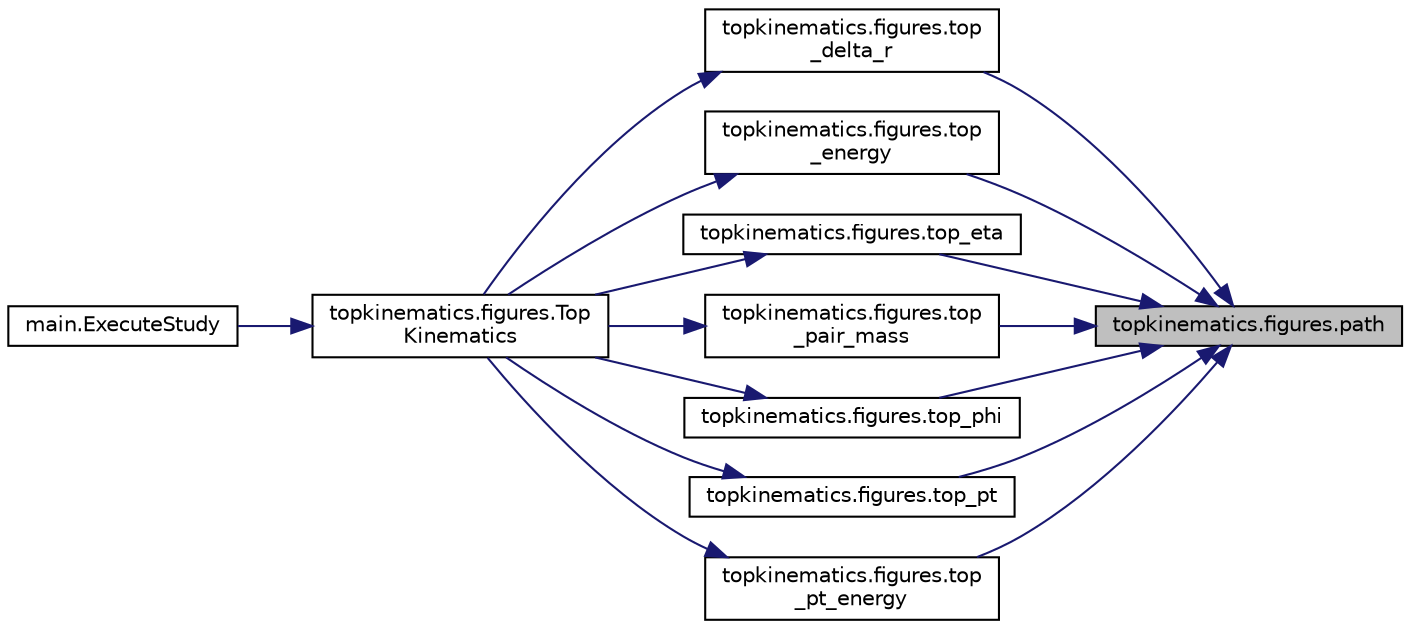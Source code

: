digraph "topkinematics.figures.path"
{
 // INTERACTIVE_SVG=YES
 // LATEX_PDF_SIZE
  edge [fontname="Helvetica",fontsize="10",labelfontname="Helvetica",labelfontsize="10"];
  node [fontname="Helvetica",fontsize="10",shape=record];
  rankdir="RL";
  Node1 [label="topkinematics.figures.path",height=0.2,width=0.4,color="black", fillcolor="grey75", style="filled", fontcolor="black",tooltip=" "];
  Node1 -> Node2 [dir="back",color="midnightblue",fontsize="10",style="solid",fontname="Helvetica"];
  Node2 [label="topkinematics.figures.top\l_delta_r",height=0.2,width=0.4,color="black", fillcolor="white", style="filled",URL="$namespacetopkinematics_1_1figures.html#ab6daf6308ab0d2c897c3fd5ef88e4725",tooltip=" "];
  Node2 -> Node3 [dir="back",color="midnightblue",fontsize="10",style="solid",fontname="Helvetica"];
  Node3 [label="topkinematics.figures.Top\lKinematics",height=0.2,width=0.4,color="black", fillcolor="white", style="filled",URL="$namespacetopkinematics_1_1figures.html#ab14fbfdf49f0f9ba47a88d48e6980153",tooltip=" "];
  Node3 -> Node4 [dir="back",color="midnightblue",fontsize="10",style="solid",fontname="Helvetica"];
  Node4 [label="main.ExecuteStudy",height=0.2,width=0.4,color="black", fillcolor="white", style="filled",URL="$namespacemain.html#a7afac8f5e46c718321f188d7888c2de0",tooltip=" "];
  Node1 -> Node5 [dir="back",color="midnightblue",fontsize="10",style="solid",fontname="Helvetica"];
  Node5 [label="topkinematics.figures.top\l_energy",height=0.2,width=0.4,color="black", fillcolor="white", style="filled",URL="$namespacetopkinematics_1_1figures.html#a50741f3f4504d4933c80c3ac07392bcb",tooltip=" "];
  Node5 -> Node3 [dir="back",color="midnightblue",fontsize="10",style="solid",fontname="Helvetica"];
  Node1 -> Node6 [dir="back",color="midnightblue",fontsize="10",style="solid",fontname="Helvetica"];
  Node6 [label="topkinematics.figures.top_eta",height=0.2,width=0.4,color="black", fillcolor="white", style="filled",URL="$namespacetopkinematics_1_1figures.html#a2eb245517262dd1bc23563cc5759877c",tooltip=" "];
  Node6 -> Node3 [dir="back",color="midnightblue",fontsize="10",style="solid",fontname="Helvetica"];
  Node1 -> Node7 [dir="back",color="midnightblue",fontsize="10",style="solid",fontname="Helvetica"];
  Node7 [label="topkinematics.figures.top\l_pair_mass",height=0.2,width=0.4,color="black", fillcolor="white", style="filled",URL="$namespacetopkinematics_1_1figures.html#a99c65e86a99491541bbd481b33a96fb8",tooltip=" "];
  Node7 -> Node3 [dir="back",color="midnightblue",fontsize="10",style="solid",fontname="Helvetica"];
  Node1 -> Node8 [dir="back",color="midnightblue",fontsize="10",style="solid",fontname="Helvetica"];
  Node8 [label="topkinematics.figures.top_phi",height=0.2,width=0.4,color="black", fillcolor="white", style="filled",URL="$namespacetopkinematics_1_1figures.html#a0b86db90e176ea2c3ae6354753c62e58",tooltip=" "];
  Node8 -> Node3 [dir="back",color="midnightblue",fontsize="10",style="solid",fontname="Helvetica"];
  Node1 -> Node9 [dir="back",color="midnightblue",fontsize="10",style="solid",fontname="Helvetica"];
  Node9 [label="topkinematics.figures.top_pt",height=0.2,width=0.4,color="black", fillcolor="white", style="filled",URL="$namespacetopkinematics_1_1figures.html#aaed752ebec6ae222231267a8e49430a3",tooltip=" "];
  Node9 -> Node3 [dir="back",color="midnightblue",fontsize="10",style="solid",fontname="Helvetica"];
  Node1 -> Node10 [dir="back",color="midnightblue",fontsize="10",style="solid",fontname="Helvetica"];
  Node10 [label="topkinematics.figures.top\l_pt_energy",height=0.2,width=0.4,color="black", fillcolor="white", style="filled",URL="$namespacetopkinematics_1_1figures.html#a45490c0b0b0ee1737b08775146b42bb4",tooltip=" "];
  Node10 -> Node3 [dir="back",color="midnightblue",fontsize="10",style="solid",fontname="Helvetica"];
}

